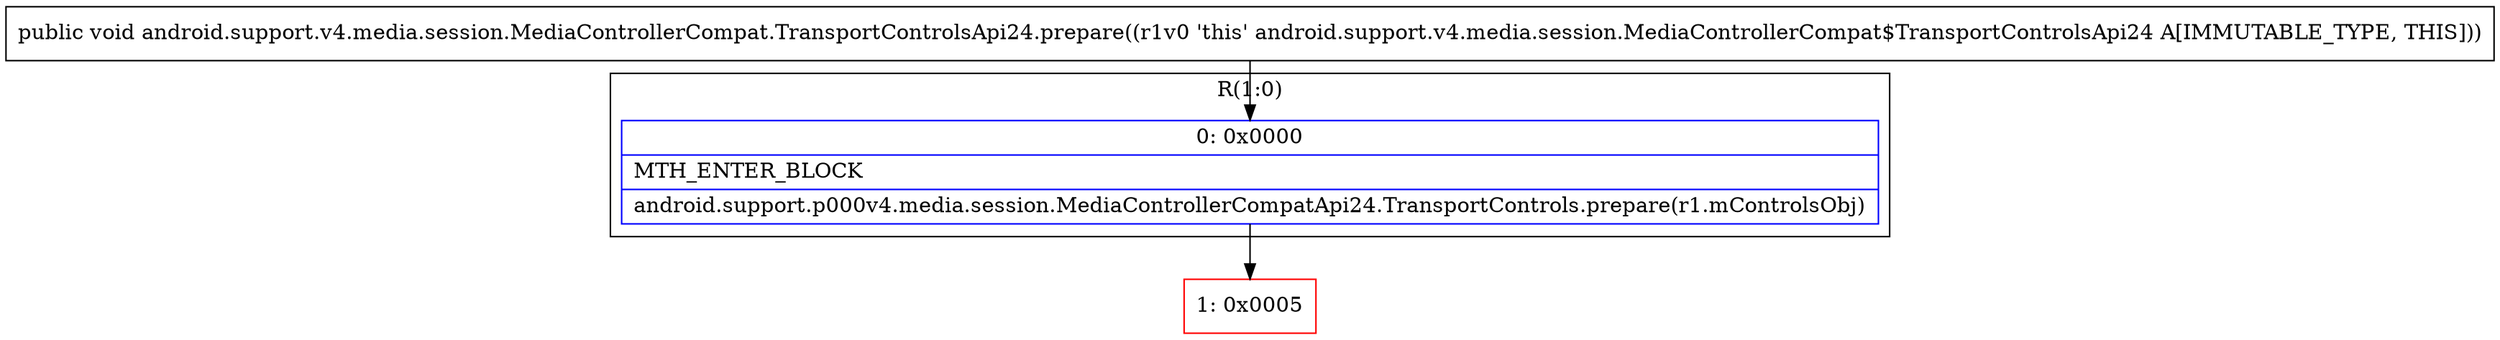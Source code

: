 digraph "CFG forandroid.support.v4.media.session.MediaControllerCompat.TransportControlsApi24.prepare()V" {
subgraph cluster_Region_853983060 {
label = "R(1:0)";
node [shape=record,color=blue];
Node_0 [shape=record,label="{0\:\ 0x0000|MTH_ENTER_BLOCK\l|android.support.p000v4.media.session.MediaControllerCompatApi24.TransportControls.prepare(r1.mControlsObj)\l}"];
}
Node_1 [shape=record,color=red,label="{1\:\ 0x0005}"];
MethodNode[shape=record,label="{public void android.support.v4.media.session.MediaControllerCompat.TransportControlsApi24.prepare((r1v0 'this' android.support.v4.media.session.MediaControllerCompat$TransportControlsApi24 A[IMMUTABLE_TYPE, THIS])) }"];
MethodNode -> Node_0;
Node_0 -> Node_1;
}

